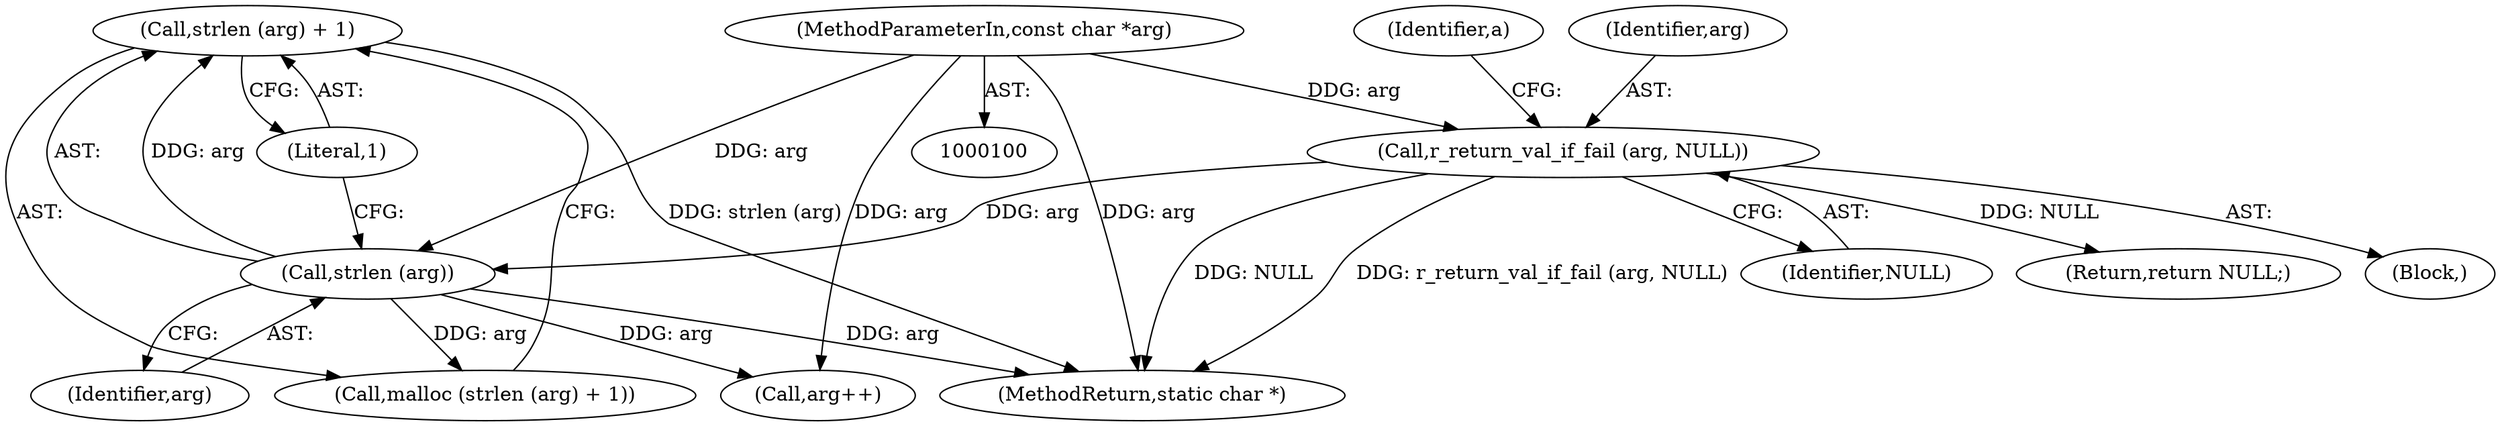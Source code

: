 digraph "0_radare2_5411543a310a470b1257fb93273cdd6e8dfcb3af_0@API" {
"1000110" [label="(Call,strlen (arg) + 1)"];
"1000111" [label="(Call,strlen (arg))"];
"1000103" [label="(Call,r_return_val_if_fail (arg, NULL))"];
"1000101" [label="(MethodParameterIn,const char *arg)"];
"1000102" [label="(Block,)"];
"1000113" [label="(Literal,1)"];
"1000109" [label="(Call,malloc (strlen (arg) + 1))"];
"1000154" [label="(MethodReturn,static char *)"];
"1000103" [label="(Call,r_return_val_if_fail (arg, NULL))"];
"1000146" [label="(Call,arg++)"];
"1000112" [label="(Identifier,arg)"];
"1000111" [label="(Call,strlen (arg))"];
"1000110" [label="(Call,strlen (arg) + 1)"];
"1000101" [label="(MethodParameterIn,const char *arg)"];
"1000105" [label="(Identifier,NULL)"];
"1000104" [label="(Identifier,arg)"];
"1000108" [label="(Identifier,a)"];
"1000118" [label="(Return,return NULL;)"];
"1000110" -> "1000109"  [label="AST: "];
"1000110" -> "1000113"  [label="CFG: "];
"1000111" -> "1000110"  [label="AST: "];
"1000113" -> "1000110"  [label="AST: "];
"1000109" -> "1000110"  [label="CFG: "];
"1000110" -> "1000154"  [label="DDG: strlen (arg)"];
"1000111" -> "1000110"  [label="DDG: arg"];
"1000111" -> "1000112"  [label="CFG: "];
"1000112" -> "1000111"  [label="AST: "];
"1000113" -> "1000111"  [label="CFG: "];
"1000111" -> "1000154"  [label="DDG: arg"];
"1000111" -> "1000109"  [label="DDG: arg"];
"1000103" -> "1000111"  [label="DDG: arg"];
"1000101" -> "1000111"  [label="DDG: arg"];
"1000111" -> "1000146"  [label="DDG: arg"];
"1000103" -> "1000102"  [label="AST: "];
"1000103" -> "1000105"  [label="CFG: "];
"1000104" -> "1000103"  [label="AST: "];
"1000105" -> "1000103"  [label="AST: "];
"1000108" -> "1000103"  [label="CFG: "];
"1000103" -> "1000154"  [label="DDG: NULL"];
"1000103" -> "1000154"  [label="DDG: r_return_val_if_fail (arg, NULL)"];
"1000101" -> "1000103"  [label="DDG: arg"];
"1000103" -> "1000118"  [label="DDG: NULL"];
"1000101" -> "1000100"  [label="AST: "];
"1000101" -> "1000154"  [label="DDG: arg"];
"1000101" -> "1000146"  [label="DDG: arg"];
}
